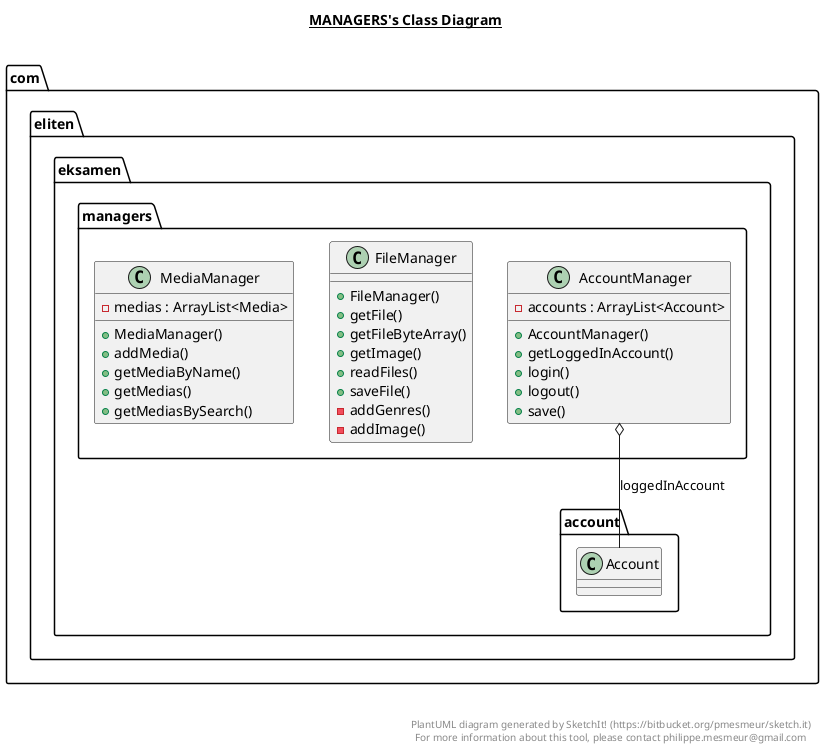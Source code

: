 @startuml

title __MANAGERS's Class Diagram__\n

  namespace com.eliten.eksamen {
    namespace managers {
      class com.eliten.eksamen.managers.AccountManager {
          - accounts : ArrayList<Account>
          + AccountManager()
          + getLoggedInAccount()
          + login()
          + logout()
          + save()
      }
    }
  }
  

  namespace com.eliten.eksamen {
    namespace managers {
      class com.eliten.eksamen.managers.FileManager {
          + FileManager()
          + getFile()
          + getFileByteArray()
          + getImage()
          + readFiles()
          + saveFile()
          - addGenres()
          - addImage()
      }
    }
  }
  

  namespace com.eliten.eksamen {
    namespace managers {
      class com.eliten.eksamen.managers.MediaManager {
          - medias : ArrayList<Media>
          + MediaManager()
          + addMedia()
          + getMediaByName()
          + getMedias()
          + getMediasBySearch()
      }
    }
  }
  

  com.eliten.eksamen.managers.AccountManager o-- com.eliten.eksamen.account.Account : loggedInAccount


right footer


PlantUML diagram generated by SketchIt! (https://bitbucket.org/pmesmeur/sketch.it)
For more information about this tool, please contact philippe.mesmeur@gmail.com
endfooter

@enduml
